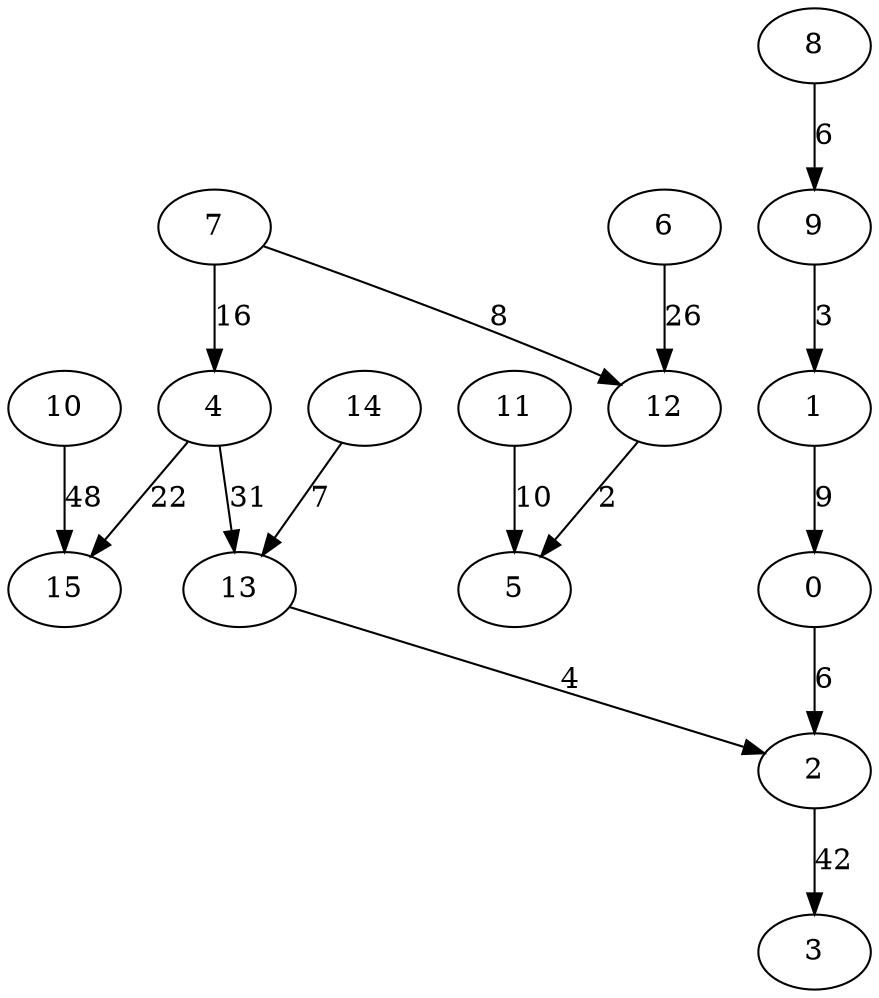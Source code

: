 digraph grafoErdosRenyi_n_16_m_30_KruskalI {
0;
1;
2;
3;
4;
5;
6;
7;
8;
9;
10;
11;
12;
13;
14;
15;
10 -> 15[label=48 weight=48];
2 -> 3[label=42 weight=42];
4 -> 13[label=31 weight=31];
6 -> 12[label=26 weight=26];
4 -> 15[label=22 weight=22];
7 -> 4[label=16 weight=16];
11 -> 5[label=10 weight=10];
1 -> 0[label=9 weight=9];
7 -> 12[label=8 weight=8];
14 -> 13[label=7 weight=7];
0 -> 2[label=6 weight=6];
8 -> 9[label=6 weight=6];
13 -> 2[label=4 weight=4];
9 -> 1[label=3 weight=3];
12 -> 5[label=2 weight=2];
}